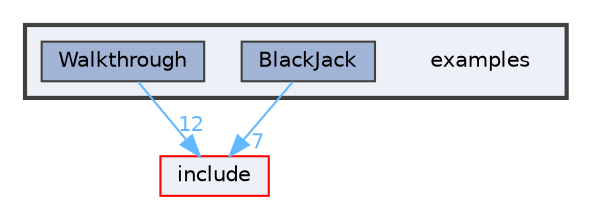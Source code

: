 digraph "examples"
{
 // LATEX_PDF_SIZE
  bgcolor="transparent";
  edge [fontname=Helvetica,fontsize=10,labelfontname=Helvetica,labelfontsize=10];
  node [fontname=Helvetica,fontsize=10,shape=box,height=0.2,width=0.4];
  compound=true
  subgraph clusterdir_d28a4824dc47e487b107a5db32ef43c4 {
    graph [ bgcolor="#edf0f7", pencolor="grey25", label="", fontname=Helvetica,fontsize=10 style="filled,bold", URL="dir_d28a4824dc47e487b107a5db32ef43c4.html",tooltip=""]
    dir_d28a4824dc47e487b107a5db32ef43c4 [shape=plaintext, label="examples"];
  dir_aa2817180570aaadbf9c833d07d9316f [label="BlackJack", fillcolor="#a2b4d6", color="grey25", style="filled", URL="dir_aa2817180570aaadbf9c833d07d9316f.html",tooltip=""];
  dir_7e4e260297779548efa13fb19306d033 [label="Walkthrough", fillcolor="#a2b4d6", color="grey25", style="filled", URL="dir_7e4e260297779548efa13fb19306d033.html",tooltip=""];
  }
  dir_d44c64559bbebec7f509842c48db8b23 [label="include", fillcolor="#edf0f7", color="red", style="filled", URL="dir_d44c64559bbebec7f509842c48db8b23.html",tooltip=""];
  dir_aa2817180570aaadbf9c833d07d9316f->dir_d44c64559bbebec7f509842c48db8b23 [headlabel="7", labeldistance=1.5 headhref="dir_000004_000011.html" href="dir_000004_000011.html" color="steelblue1" fontcolor="steelblue1"];
  dir_7e4e260297779548efa13fb19306d033->dir_d44c64559bbebec7f509842c48db8b23 [headlabel="12", labeldistance=1.5 headhref="dir_000054_000011.html" href="dir_000054_000011.html" color="steelblue1" fontcolor="steelblue1"];
}
